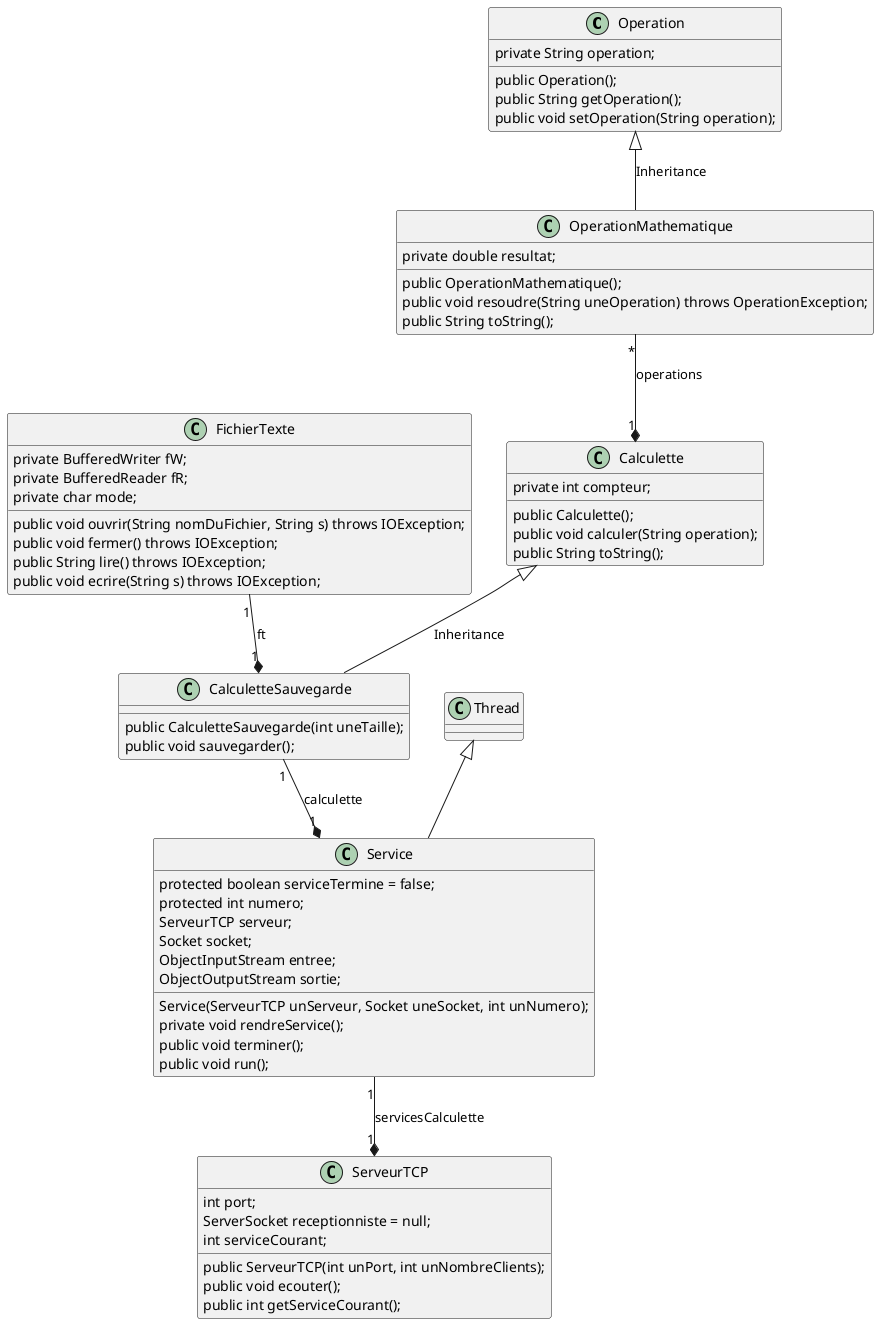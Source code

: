 @startuml

class Operation {
    private String operation;

    public Operation(); 
    public String getOperation();
    public void setOperation(String operation);
}

class OperationMathematique {
    private double resultat;

    public OperationMathematique();
    public void resoudre(String uneOperation) throws OperationException;
    public String toString();
} 

class Calculette {
    private int compteur;

    public Calculette();
    public void calculer(String operation);
    public String toString();
} 

class CalculetteSauvegarde {
    public CalculetteSauvegarde(int uneTaille);
    public void sauvegarder();
}

class FichierTexte {
    private BufferedWriter fW;
    private BufferedReader fR;
    private char mode;

    public void ouvrir(String nomDuFichier, String s) throws IOException;
    public void fermer() throws IOException;
    public String lire() throws IOException;
    public void ecrire(String s) throws IOException;
}

class ServeurTCP {
    int port;
    ServerSocket receptionniste = null;
    int serviceCourant;

    public ServeurTCP(int unPort, int unNombreClients);
    public void ecouter();
    public int getServiceCourant();
}

class Service extends Thread {
    protected boolean serviceTermine = false;
    protected int numero;
    ServeurTCP serveur;
    Socket socket;
    ObjectInputStream entree;
    ObjectOutputStream sortie;

    Service(ServeurTCP unServeur, Socket uneSocket, int unNumero);
    private void rendreService();
    public void terminer();
    public void run();
} 

Operation <|-down- OperationMathematique: Inheritance
Calculette "1" *-up- "*" OperationMathematique: operations
CalculetteSauvegarde "1" *-up- "1" FichierTexte: ft
Calculette <|-down- CalculetteSauvegarde: Inheritance
Service "1" *-up- "1" CalculetteSauvegarde: calculette
ServeurTCP "1" *-up- "1" Service: servicesCalculette

@enduml